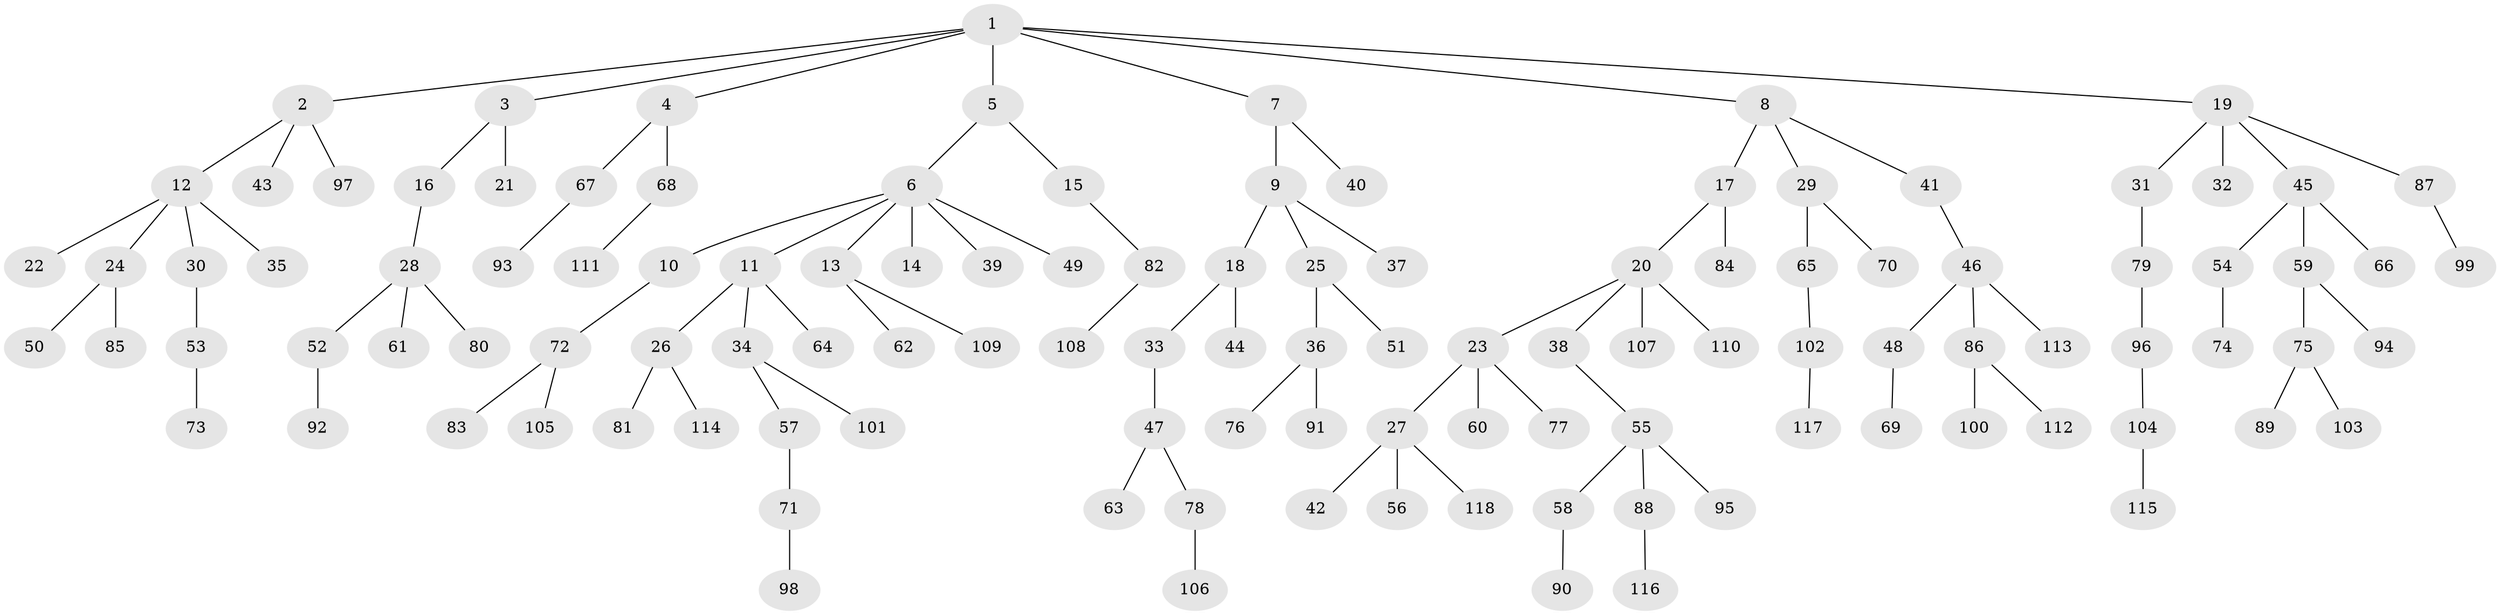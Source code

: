 // Generated by graph-tools (version 1.1) at 2025/36/03/09/25 02:36:53]
// undirected, 118 vertices, 117 edges
graph export_dot {
graph [start="1"]
  node [color=gray90,style=filled];
  1;
  2;
  3;
  4;
  5;
  6;
  7;
  8;
  9;
  10;
  11;
  12;
  13;
  14;
  15;
  16;
  17;
  18;
  19;
  20;
  21;
  22;
  23;
  24;
  25;
  26;
  27;
  28;
  29;
  30;
  31;
  32;
  33;
  34;
  35;
  36;
  37;
  38;
  39;
  40;
  41;
  42;
  43;
  44;
  45;
  46;
  47;
  48;
  49;
  50;
  51;
  52;
  53;
  54;
  55;
  56;
  57;
  58;
  59;
  60;
  61;
  62;
  63;
  64;
  65;
  66;
  67;
  68;
  69;
  70;
  71;
  72;
  73;
  74;
  75;
  76;
  77;
  78;
  79;
  80;
  81;
  82;
  83;
  84;
  85;
  86;
  87;
  88;
  89;
  90;
  91;
  92;
  93;
  94;
  95;
  96;
  97;
  98;
  99;
  100;
  101;
  102;
  103;
  104;
  105;
  106;
  107;
  108;
  109;
  110;
  111;
  112;
  113;
  114;
  115;
  116;
  117;
  118;
  1 -- 2;
  1 -- 3;
  1 -- 4;
  1 -- 5;
  1 -- 7;
  1 -- 8;
  1 -- 19;
  2 -- 12;
  2 -- 43;
  2 -- 97;
  3 -- 16;
  3 -- 21;
  4 -- 67;
  4 -- 68;
  5 -- 6;
  5 -- 15;
  6 -- 10;
  6 -- 11;
  6 -- 13;
  6 -- 14;
  6 -- 39;
  6 -- 49;
  7 -- 9;
  7 -- 40;
  8 -- 17;
  8 -- 29;
  8 -- 41;
  9 -- 18;
  9 -- 25;
  9 -- 37;
  10 -- 72;
  11 -- 26;
  11 -- 34;
  11 -- 64;
  12 -- 22;
  12 -- 24;
  12 -- 30;
  12 -- 35;
  13 -- 62;
  13 -- 109;
  15 -- 82;
  16 -- 28;
  17 -- 20;
  17 -- 84;
  18 -- 33;
  18 -- 44;
  19 -- 31;
  19 -- 32;
  19 -- 45;
  19 -- 87;
  20 -- 23;
  20 -- 38;
  20 -- 107;
  20 -- 110;
  23 -- 27;
  23 -- 60;
  23 -- 77;
  24 -- 50;
  24 -- 85;
  25 -- 36;
  25 -- 51;
  26 -- 81;
  26 -- 114;
  27 -- 42;
  27 -- 56;
  27 -- 118;
  28 -- 52;
  28 -- 61;
  28 -- 80;
  29 -- 65;
  29 -- 70;
  30 -- 53;
  31 -- 79;
  33 -- 47;
  34 -- 57;
  34 -- 101;
  36 -- 76;
  36 -- 91;
  38 -- 55;
  41 -- 46;
  45 -- 54;
  45 -- 59;
  45 -- 66;
  46 -- 48;
  46 -- 86;
  46 -- 113;
  47 -- 63;
  47 -- 78;
  48 -- 69;
  52 -- 92;
  53 -- 73;
  54 -- 74;
  55 -- 58;
  55 -- 88;
  55 -- 95;
  57 -- 71;
  58 -- 90;
  59 -- 75;
  59 -- 94;
  65 -- 102;
  67 -- 93;
  68 -- 111;
  71 -- 98;
  72 -- 83;
  72 -- 105;
  75 -- 89;
  75 -- 103;
  78 -- 106;
  79 -- 96;
  82 -- 108;
  86 -- 100;
  86 -- 112;
  87 -- 99;
  88 -- 116;
  96 -- 104;
  102 -- 117;
  104 -- 115;
}
